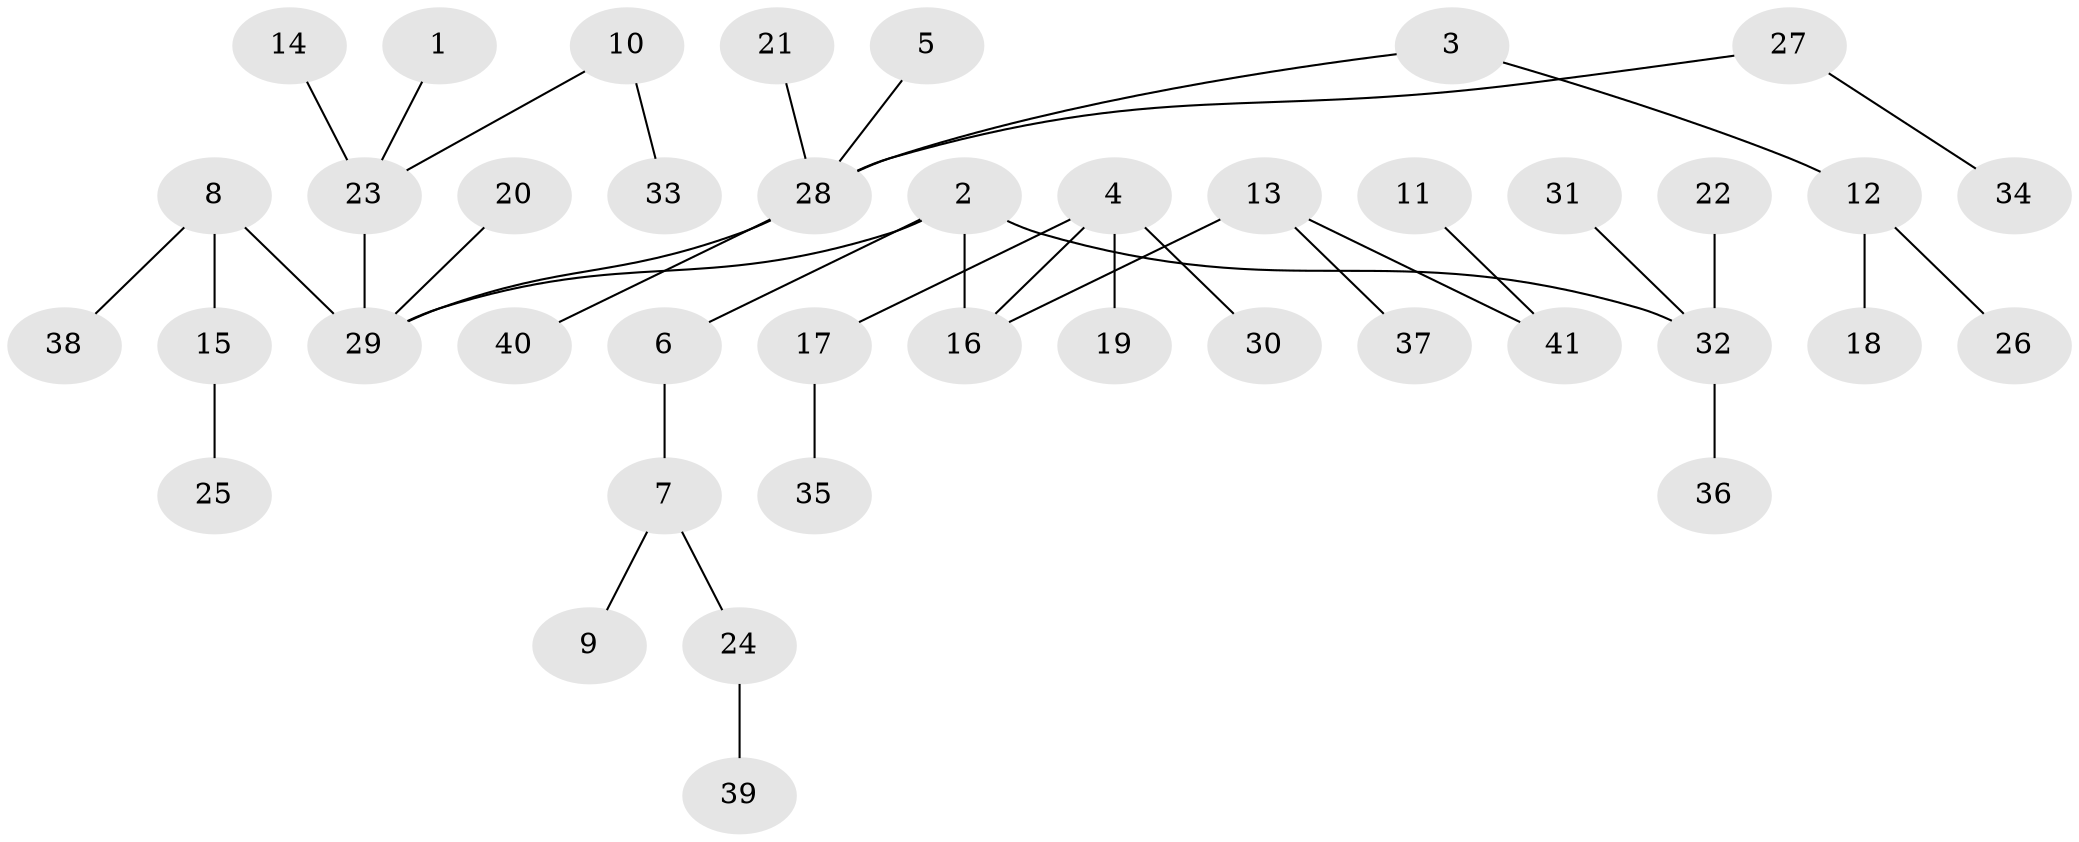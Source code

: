 // original degree distribution, {5: 0.04878048780487805, 6: 0.012195121951219513, 7: 0.024390243902439025, 1: 0.5, 3: 0.08536585365853659, 2: 0.2926829268292683, 4: 0.036585365853658534}
// Generated by graph-tools (version 1.1) at 2025/02/03/09/25 03:02:25]
// undirected, 41 vertices, 40 edges
graph export_dot {
graph [start="1"]
  node [color=gray90,style=filled];
  1;
  2;
  3;
  4;
  5;
  6;
  7;
  8;
  9;
  10;
  11;
  12;
  13;
  14;
  15;
  16;
  17;
  18;
  19;
  20;
  21;
  22;
  23;
  24;
  25;
  26;
  27;
  28;
  29;
  30;
  31;
  32;
  33;
  34;
  35;
  36;
  37;
  38;
  39;
  40;
  41;
  1 -- 23 [weight=1.0];
  2 -- 6 [weight=1.0];
  2 -- 16 [weight=1.0];
  2 -- 29 [weight=1.0];
  2 -- 32 [weight=1.0];
  3 -- 12 [weight=1.0];
  3 -- 28 [weight=1.0];
  4 -- 16 [weight=1.0];
  4 -- 17 [weight=1.0];
  4 -- 19 [weight=1.0];
  4 -- 30 [weight=1.0];
  5 -- 28 [weight=1.0];
  6 -- 7 [weight=1.0];
  7 -- 9 [weight=1.0];
  7 -- 24 [weight=1.0];
  8 -- 15 [weight=1.0];
  8 -- 29 [weight=1.0];
  8 -- 38 [weight=1.0];
  10 -- 23 [weight=1.0];
  10 -- 33 [weight=1.0];
  11 -- 41 [weight=1.0];
  12 -- 18 [weight=1.0];
  12 -- 26 [weight=1.0];
  13 -- 16 [weight=1.0];
  13 -- 37 [weight=1.0];
  13 -- 41 [weight=1.0];
  14 -- 23 [weight=1.0];
  15 -- 25 [weight=1.0];
  17 -- 35 [weight=1.0];
  20 -- 29 [weight=1.0];
  21 -- 28 [weight=1.0];
  22 -- 32 [weight=1.0];
  23 -- 29 [weight=1.0];
  24 -- 39 [weight=1.0];
  27 -- 28 [weight=1.0];
  27 -- 34 [weight=1.0];
  28 -- 29 [weight=1.0];
  28 -- 40 [weight=1.0];
  31 -- 32 [weight=1.0];
  32 -- 36 [weight=1.0];
}
